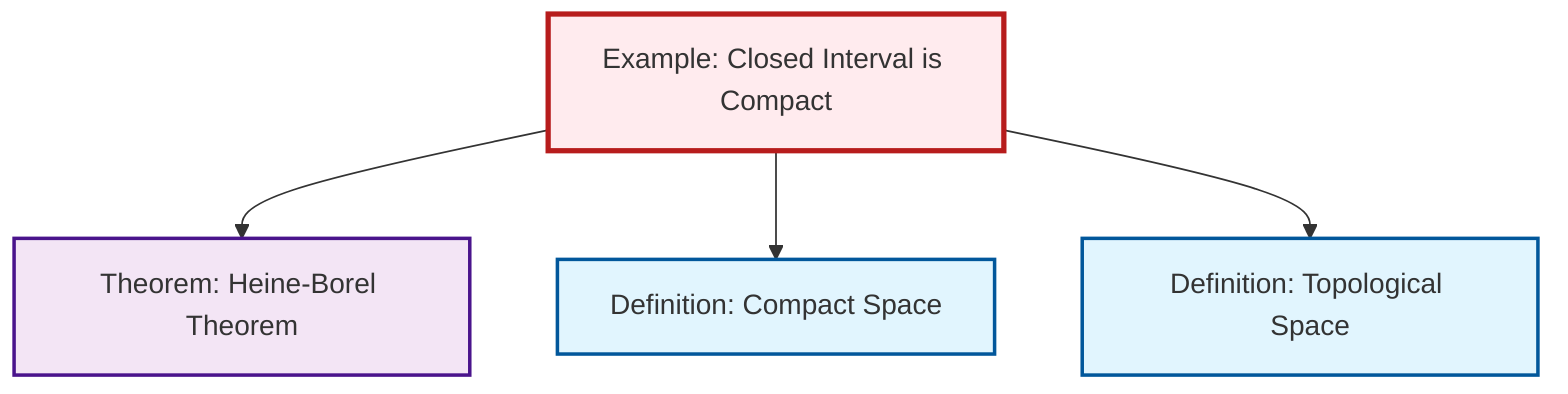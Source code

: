 graph TD
    classDef definition fill:#e1f5fe,stroke:#01579b,stroke-width:2px
    classDef theorem fill:#f3e5f5,stroke:#4a148c,stroke-width:2px
    classDef axiom fill:#fff3e0,stroke:#e65100,stroke-width:2px
    classDef example fill:#e8f5e9,stroke:#1b5e20,stroke-width:2px
    classDef current fill:#ffebee,stroke:#b71c1c,stroke-width:3px
    def-compact["Definition: Compact Space"]:::definition
    ex-closed-interval-compact["Example: Closed Interval is Compact"]:::example
    thm-heine-borel["Theorem: Heine-Borel Theorem"]:::theorem
    def-topological-space["Definition: Topological Space"]:::definition
    ex-closed-interval-compact --> thm-heine-borel
    ex-closed-interval-compact --> def-compact
    ex-closed-interval-compact --> def-topological-space
    class ex-closed-interval-compact current